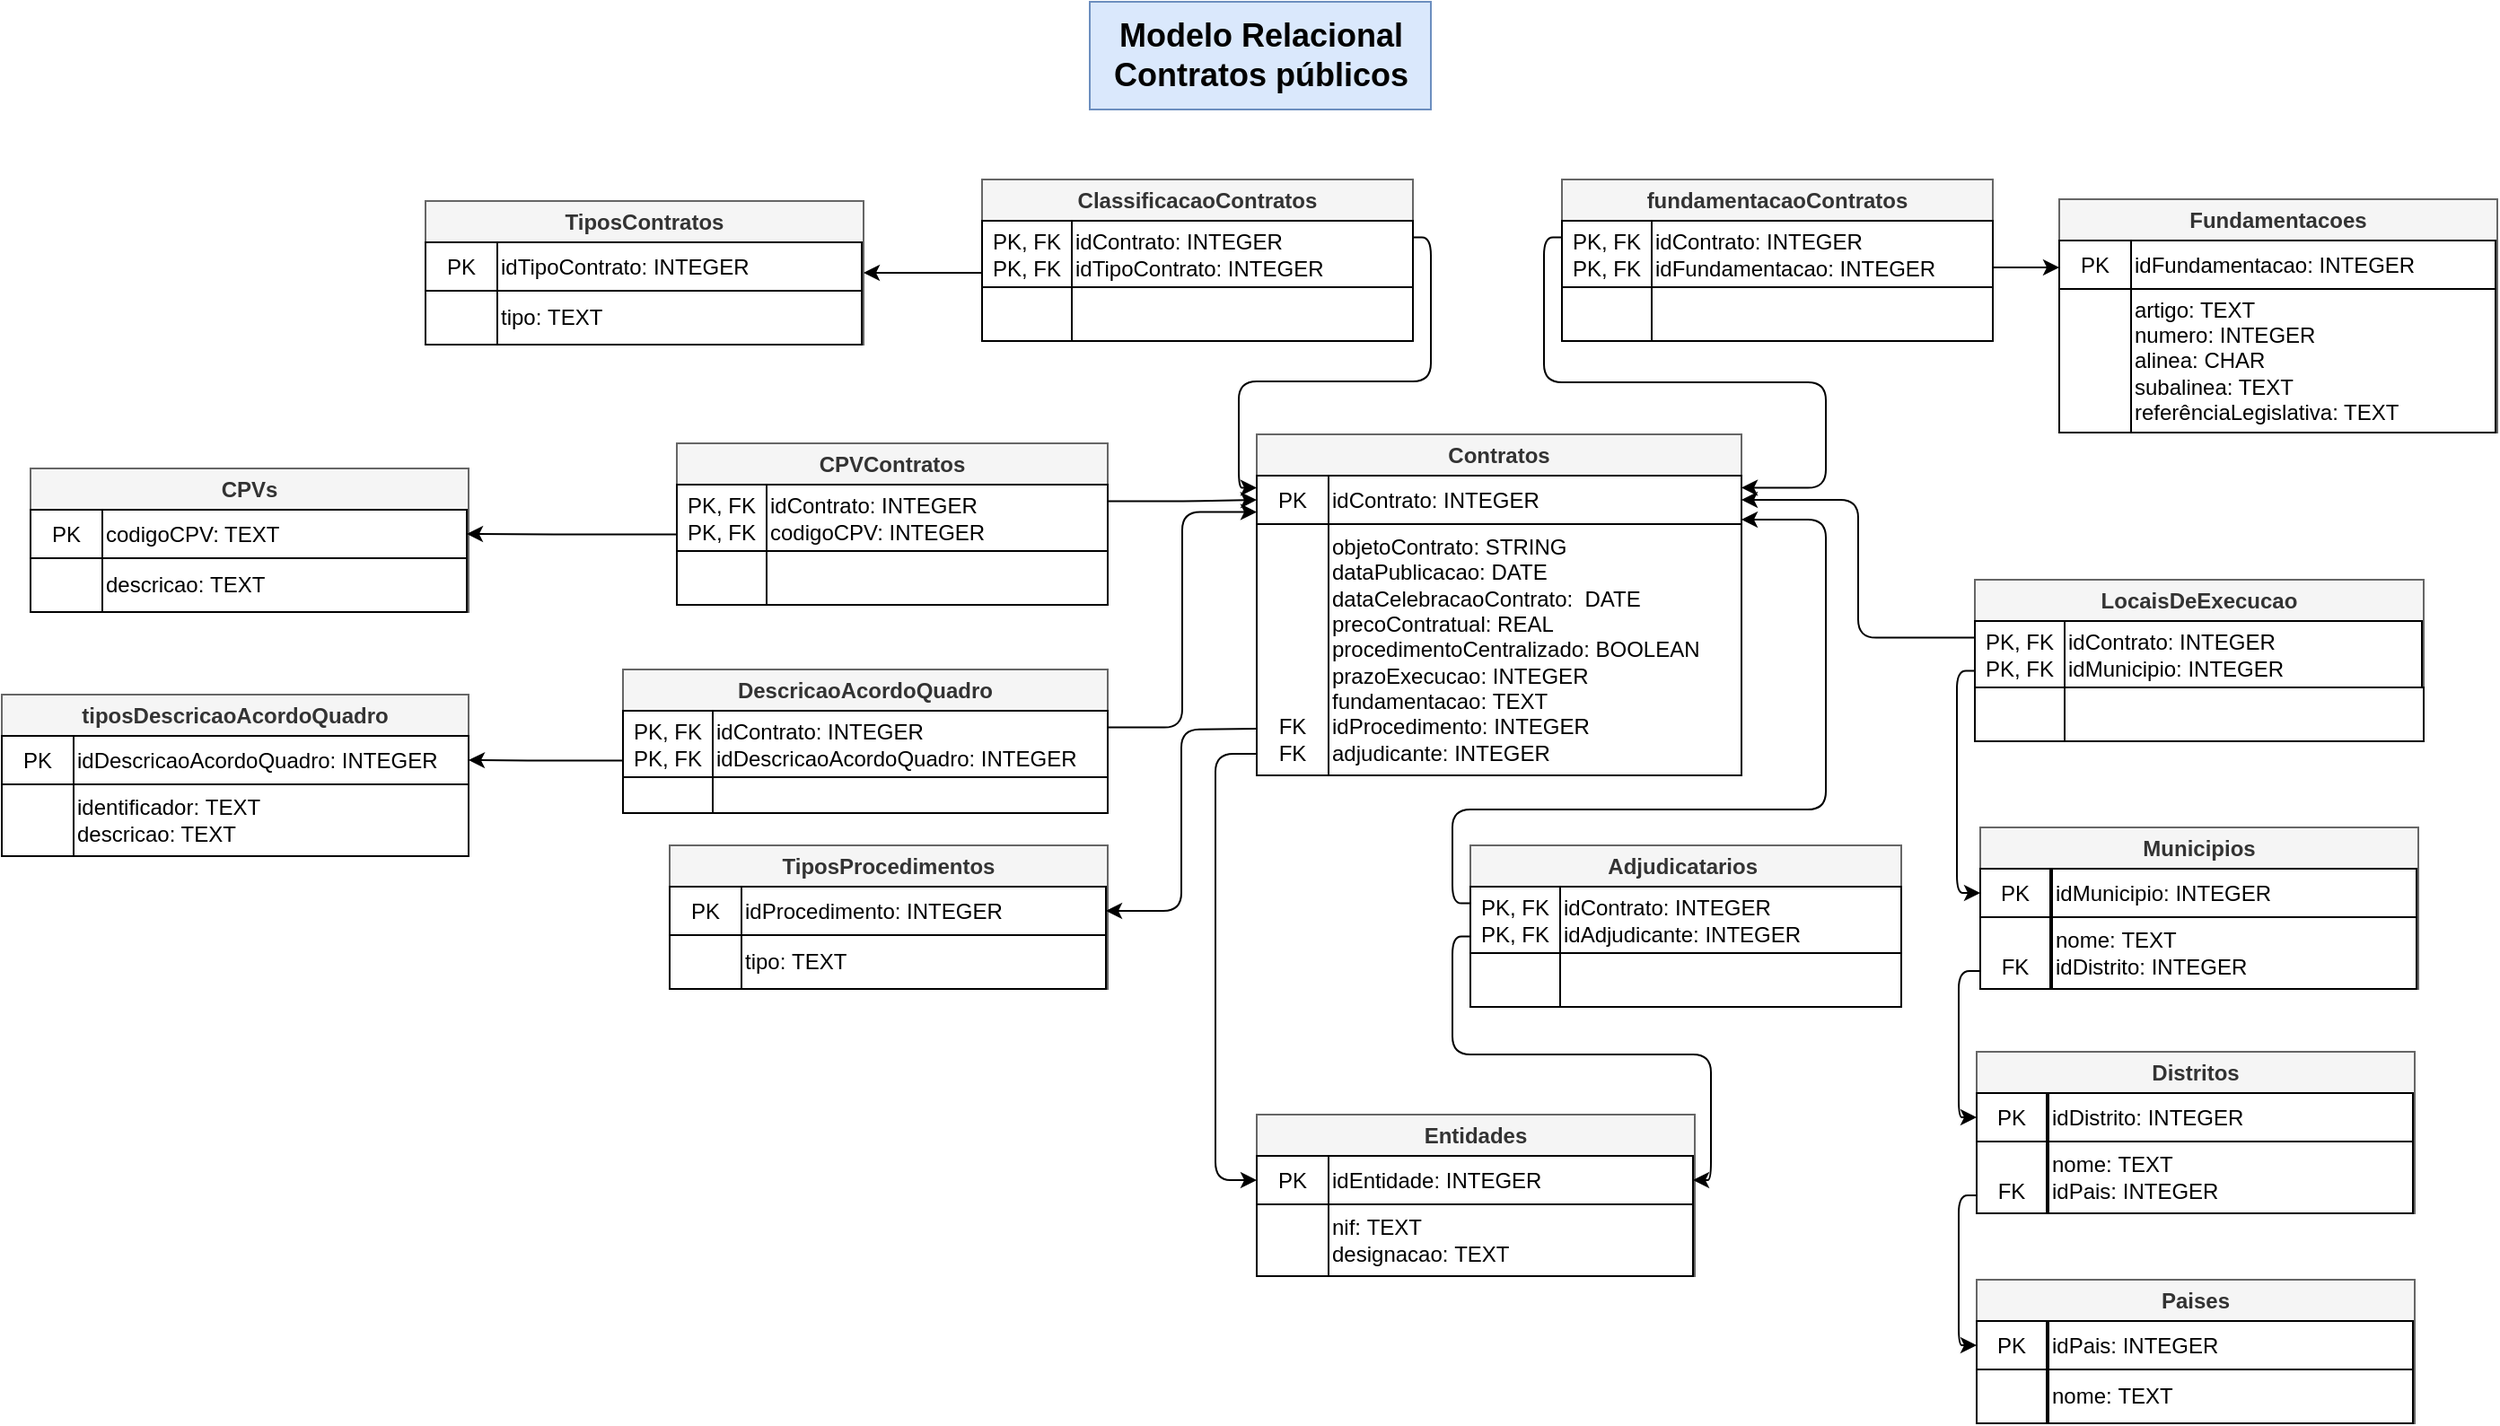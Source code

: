 <mxfile>
    <diagram name="Página-1" id="wmexFkZFV4C5G2_LSLB-">
        <mxGraphModel dx="3011" dy="1442" grid="1" gridSize="10" guides="1" tooltips="1" connect="1" arrows="1" fold="1" page="1" pageScale="1" pageWidth="827" pageHeight="1169" background="#ffffff" math="0" shadow="0">
            <root>
                <mxCell id="0"/>
                <mxCell id="1" parent="0"/>
                <mxCell id="37" style="edgeStyle=orthogonalEdgeStyle;html=1;exitX=0;exitY=1;exitDx=0;exitDy=0;entryX=0;entryY=0.5;entryDx=0;entryDy=0;" edge="1" parent="1" target="dAuswY9n_uoiKKatBOaa-31">
                    <mxGeometry relative="1" as="geometry">
                        <mxPoint x="-1010" y="-551.077" as="targetPoint"/>
                        <mxPoint x="-997.0" y="-551" as="sourcePoint"/>
                        <Array as="points">
                            <mxPoint x="-1020" y="-551"/>
                            <mxPoint x="-1020" y="-313"/>
                        </Array>
                    </mxGeometry>
                </mxCell>
                <mxCell id="24jAjjag3Yym39tfX2p5-30" value="Contratos" style="swimlane;whiteSpace=wrap;html=1;fillColor=#f5f5f5;fontColor=#333333;strokeColor=#666666;" parent="1" vertex="1">
                    <mxGeometry x="-997" y="-729" width="270" height="190" as="geometry">
                        <mxRectangle x="290" y="50" width="90" height="30" as="alternateBounds"/>
                    </mxGeometry>
                </mxCell>
                <mxCell id="24jAjjag3Yym39tfX2p5-31" value="&lt;span style=&quot;text-align: justify;&quot;&gt;idContrato:&amp;nbsp;&lt;/span&gt;INTEGER" style="whiteSpace=wrap;html=1;align=left;" parent="24jAjjag3Yym39tfX2p5-30" vertex="1">
                    <mxGeometry x="40" y="23" width="230" height="27" as="geometry"/>
                </mxCell>
                <mxCell id="dAuswY9n_uoiKKatBOaa-8" value="&lt;div style=&quot;text-align: left;&quot;&gt;&lt;span style=&quot;background-color: initial;&quot;&gt;PK&lt;/span&gt;&lt;/div&gt;" style="rounded=0;whiteSpace=wrap;html=1;" parent="24jAjjag3Yym39tfX2p5-30" vertex="1">
                    <mxGeometry y="23" width="40" height="27" as="geometry"/>
                </mxCell>
                <mxCell id="dAuswY9n_uoiKKatBOaa-12" value="&lt;div style=&quot;text-align: justify;&quot;&gt;&lt;span style=&quot;background-color: initial;&quot;&gt;objetoContrato: STRING&lt;/span&gt;&lt;/div&gt;&lt;div style=&quot;text-align: justify;&quot;&gt;dataPublicacao: DATE&lt;/div&gt;&lt;div style=&quot;text-align: justify;&quot;&gt;dataCelebracaoContrato:&amp;nbsp;&amp;nbsp;&lt;span style=&quot;background-color: initial;&quot;&gt;DATE&lt;/span&gt;&lt;/div&gt;&lt;div style=&quot;text-align: justify;&quot;&gt;precoContratual: REAL&lt;/div&gt;&lt;div style=&quot;text-align: justify;&quot;&gt;procedimentoCentralizado: BOOLEAN&lt;span style=&quot;background-color: initial; color: rgba(0, 0, 0, 0); font-family: monospace; font-size: 0px; text-align: left; text-wrap-mode: nowrap;&quot;&gt;%3CmxGraphModel%3E%3Croot%3E%3CmxCell%20id%3D%220%22%2F%3E%3CmxCell%20id%3D%221%22%20parent%3D%220%22%2F%3E%3CmxCell%20id%3D%222%22%20value%3D%22Contrato%22%20style%3D%22swimlane%3BwhiteSpace%3Dwrap%3Bhtml%3D1%3B%22%20vertex%3D%221%22%20parent%3D%221%22%3E%3CmxGeometry%20x%3D%22290%22%20y%3D%2250%22%20width%3D%22200%22%20height%3D%22200%22%20as%3D%22geometry%22%3E%3CmxRectangle%20x%3D%22290%22%20y%3D%2250%22%20width%3D%2290%22%20height%3D%2230%22%20as%3D%22alternateBounds%22%2F%3E%3C%2FmxGeometry%3E%3C%2FmxCell%3E%3CmxCell%20id%3D%223%22%20value%3D%22%26lt%3Bdiv%20style%3D%26quot%3Btext-align%3A%20justify%3B%26quot%3B%26gt%3BidContrato%26lt%3B%2Fdiv%26gt%3B%26lt%3Bdiv%20style%3D%26quot%3Btext-align%3A%20justify%3B%26quot%3B%26gt%3BtipoContrato%26lt%3B%2Fdiv%26gt%3B%26lt%3Bdiv%20style%3D%26quot%3Btext-align%3A%20justify%3B%26quot%3B%26gt%3BdataPublicacao%26lt%3B%2Fdiv%26gt%3B%26lt%3Bdiv%20style%3D%26quot%3Btext-align%3A%20justify%3B%26quot%3B%26gt%3BprecoContratual%26lt%3B%2Fdiv%26gt%3B%26lt%3Bdiv%20style%3D%26quot%3Btext-align%3A%20justify%3B%26quot%3B%26gt%3Bcpv%26lt%3B%2Fdiv%26gt%3B%26lt%3Bdiv%20style%3D%26quot%3Btext-align%3A%20justify%3B%26quot%3B%26gt%3BprocedimentoCentralizado%26lt%3B%2Fdiv%26gt%3B%26lt%3Bdiv%20style%3D%26quot%3Btext-align%3A%20justify%3B%26quot%3B%26gt%3BdescrAcordoQuadro%26lt%3B%2Fdiv%26gt%3B%26lt%3Bdiv%20style%3D%26quot%3Btext-align%3A%20justify%3B%26quot%3B%26gt%3Bfundamentacao%26lt%3B%2Fdiv%26gt%3B%22%20style%3D%22whiteSpace%3Dwrap%3Bhtml%3D1%3Balign%3Dleft%3B%22%20vertex%3D%221%22%20parent%3D%222%22%3E%3CmxGeometry%20y%3D%2223%22%20width%3D%22200%22%20height%3D%22177%22%20as%3D%22geometry%22%2F%3E%3C%2FmxCell%3E%3C%2Froot%3E%3C%2FmxG&lt;/span&gt;&lt;/div&gt;&lt;div style=&quot;text-align: justify;&quot;&gt;&lt;span style=&quot;text-align: left;&quot;&gt;prazoExecucao:&amp;nbsp;&lt;/span&gt;&lt;span style=&quot;background-color: initial; text-align: left;&quot;&gt;INTEGER&lt;/span&gt;&lt;/div&gt;&lt;div style=&quot;text-align: justify;&quot;&gt;&lt;span style=&quot;text-align: left;&quot;&gt;fundamentacao&lt;/span&gt;&lt;span style=&quot;background-color: initial;&quot;&gt;:&amp;nbsp;&lt;/span&gt;&lt;span style=&quot;background-color: initial; text-align: left;&quot;&gt;TEXT&lt;/span&gt;&lt;/div&gt;&lt;div style=&quot;text-align: justify;&quot;&gt;&lt;span style=&quot;text-align: left;&quot;&gt;idProcedimento&lt;/span&gt;&lt;span style=&quot;border-color: var(--border-color); background-color: initial;&quot;&gt;:&amp;nbsp;&lt;/span&gt;&lt;span style=&quot;border-color: var(--border-color); text-align: left; background-color: initial;&quot;&gt;INTEGER&lt;/span&gt;&lt;span style=&quot;background-color: initial; text-align: left;&quot;&gt;&lt;br&gt;&lt;/span&gt;&lt;/div&gt;&lt;div style=&quot;text-align: left;&quot;&gt;adjudicante:&amp;nbsp;&lt;span style=&quot;background-color: initial;&quot;&gt;INTEGER&lt;/span&gt;&lt;/div&gt;" style="whiteSpace=wrap;html=1;align=left;" parent="24jAjjag3Yym39tfX2p5-30" vertex="1">
                    <mxGeometry x="40" y="50" width="230" height="140" as="geometry"/>
                </mxCell>
                <mxCell id="dAuswY9n_uoiKKatBOaa-13" value="&lt;div style=&quot;text-align: left; line-height: 120%;&quot;&gt;&lt;br&gt;&lt;/div&gt;&lt;div style=&quot;text-align: left; line-height: 120%;&quot;&gt;&lt;br&gt;&lt;/div&gt;&lt;div style=&quot;text-align: left; line-height: 120%;&quot;&gt;&lt;br&gt;&lt;/div&gt;&lt;div style=&quot;text-align: left; line-height: 120%;&quot;&gt;&lt;br&gt;&lt;/div&gt;&lt;div style=&quot;text-align: left; line-height: 120%;&quot;&gt;&lt;br&gt;&lt;/div&gt;&lt;div style=&quot;text-align: left; line-height: 120%;&quot;&gt;&lt;br&gt;&lt;/div&gt;&lt;div style=&quot;text-align: left; line-height: 120%;&quot;&gt;&lt;br&gt;&lt;/div&gt;&lt;div style=&quot;text-align: left; line-height: 120%;&quot;&gt;FK&lt;/div&gt;&lt;div style=&quot;text-align: left; line-height: 120%;&quot;&gt;&lt;span style=&quot;background-color: initial;&quot;&gt;FK&lt;/span&gt;&lt;/div&gt;" style="rounded=0;whiteSpace=wrap;html=1;" parent="24jAjjag3Yym39tfX2p5-30" vertex="1">
                    <mxGeometry y="50" width="40" height="140" as="geometry"/>
                </mxCell>
                <mxCell id="24jAjjag3Yym39tfX2p5-79" value="&lt;font color=&quot;#000000&quot;&gt;Modelo Relacional&lt;br&gt;&lt;/font&gt;&lt;div style=&quot;font-size: 18px;&quot;&gt;&lt;font color=&quot;#000000&quot;&gt;Contratos públicos&lt;/font&gt;&lt;/div&gt;" style="text;html=1;align=center;verticalAlign=middle;resizable=0;points=[];autosize=1;strokeColor=#6c8ebf;fillColor=#dae8fc;fontStyle=1;fontSize=18;" parent="1" vertex="1">
                    <mxGeometry x="-1090" y="-970" width="190" height="60" as="geometry"/>
                </mxCell>
                <mxCell id="dAuswY9n_uoiKKatBOaa-14" value="TiposContratos" style="swimlane;whiteSpace=wrap;html=1;fillColor=#f5f5f5;fontColor=#333333;strokeColor=#666666;" parent="1" vertex="1">
                    <mxGeometry x="-1460" y="-859" width="244" height="80" as="geometry">
                        <mxRectangle x="290" y="50" width="90" height="30" as="alternateBounds"/>
                    </mxGeometry>
                </mxCell>
                <mxCell id="dAuswY9n_uoiKKatBOaa-15" value="&lt;span style=&quot;text-align: justify;&quot;&gt;idTipoContrato:&amp;nbsp;&lt;/span&gt;INTEGER" style="whiteSpace=wrap;html=1;align=left;" parent="dAuswY9n_uoiKKatBOaa-14" vertex="1">
                    <mxGeometry x="40" y="23" width="203" height="27" as="geometry"/>
                </mxCell>
                <mxCell id="dAuswY9n_uoiKKatBOaa-16" value="&lt;div style=&quot;text-align: left;&quot;&gt;&lt;span style=&quot;background-color: initial;&quot;&gt;PK&lt;/span&gt;&lt;/div&gt;" style="rounded=0;whiteSpace=wrap;html=1;" parent="dAuswY9n_uoiKKatBOaa-14" vertex="1">
                    <mxGeometry y="23" width="40" height="27" as="geometry"/>
                </mxCell>
                <mxCell id="dAuswY9n_uoiKKatBOaa-17" value="&lt;div style=&quot;text-align: justify;&quot;&gt;&lt;span style=&quot;text-align: left;&quot;&gt;tipo:&amp;nbsp;&lt;/span&gt;&lt;span style=&quot;background-color: initial; text-align: left;&quot;&gt;TEXT&lt;/span&gt;&lt;/div&gt;" style="whiteSpace=wrap;html=1;align=left;" parent="dAuswY9n_uoiKKatBOaa-14" vertex="1">
                    <mxGeometry x="40" y="50" width="203" height="30" as="geometry"/>
                </mxCell>
                <mxCell id="dAuswY9n_uoiKKatBOaa-18" value="&lt;div style=&quot;text-align: left; line-height: 120%;&quot;&gt;&lt;br&gt;&lt;/div&gt;" style="rounded=0;whiteSpace=wrap;html=1;" parent="dAuswY9n_uoiKKatBOaa-14" vertex="1">
                    <mxGeometry y="50" width="40" height="30" as="geometry"/>
                </mxCell>
                <mxCell id="dAuswY9n_uoiKKatBOaa-19" value="CPVs" style="swimlane;whiteSpace=wrap;html=1;fillColor=#f5f5f5;fontColor=#333333;strokeColor=#666666;" parent="1" vertex="1">
                    <mxGeometry x="-1680" y="-710" width="244" height="80" as="geometry">
                        <mxRectangle x="290" y="50" width="90" height="30" as="alternateBounds"/>
                    </mxGeometry>
                </mxCell>
                <mxCell id="dAuswY9n_uoiKKatBOaa-20" value="codigoCPV: TEXT" style="whiteSpace=wrap;html=1;align=left;" parent="dAuswY9n_uoiKKatBOaa-19" vertex="1">
                    <mxGeometry x="40" y="23" width="203" height="27" as="geometry"/>
                </mxCell>
                <mxCell id="dAuswY9n_uoiKKatBOaa-21" value="&lt;div style=&quot;text-align: left;&quot;&gt;&lt;span style=&quot;background-color: initial;&quot;&gt;PK&lt;/span&gt;&lt;/div&gt;" style="rounded=0;whiteSpace=wrap;html=1;" parent="dAuswY9n_uoiKKatBOaa-19" vertex="1">
                    <mxGeometry y="23" width="40" height="27" as="geometry"/>
                </mxCell>
                <mxCell id="dAuswY9n_uoiKKatBOaa-22" value="&lt;div style=&quot;text-align: justify;&quot;&gt;&lt;span style=&quot;text-align: left;&quot;&gt;descricao:&amp;nbsp;&lt;/span&gt;&lt;span style=&quot;background-color: initial; text-align: left;&quot;&gt;TEXT&lt;/span&gt;&lt;/div&gt;" style="whiteSpace=wrap;html=1;align=left;" parent="dAuswY9n_uoiKKatBOaa-19" vertex="1">
                    <mxGeometry x="40" y="50" width="203" height="30" as="geometry"/>
                </mxCell>
                <mxCell id="dAuswY9n_uoiKKatBOaa-23" value="&lt;div style=&quot;text-align: left; line-height: 120%;&quot;&gt;&lt;br&gt;&lt;/div&gt;" style="rounded=0;whiteSpace=wrap;html=1;" parent="dAuswY9n_uoiKKatBOaa-19" vertex="1">
                    <mxGeometry y="50" width="40" height="30" as="geometry"/>
                </mxCell>
                <mxCell id="dAuswY9n_uoiKKatBOaa-29" value="Entidades" style="swimlane;whiteSpace=wrap;html=1;fillColor=#f5f5f5;fontColor=#333333;strokeColor=#666666;" parent="1" vertex="1">
                    <mxGeometry x="-997" y="-350" width="244" height="90" as="geometry">
                        <mxRectangle x="290" y="50" width="90" height="30" as="alternateBounds"/>
                    </mxGeometry>
                </mxCell>
                <mxCell id="dAuswY9n_uoiKKatBOaa-30" value="idEntidade: INTEGER" style="whiteSpace=wrap;html=1;align=left;" parent="dAuswY9n_uoiKKatBOaa-29" vertex="1">
                    <mxGeometry x="40" y="23" width="203" height="27" as="geometry"/>
                </mxCell>
                <mxCell id="dAuswY9n_uoiKKatBOaa-31" value="&lt;div style=&quot;text-align: left;&quot;&gt;&lt;span style=&quot;background-color: initial;&quot;&gt;PK&lt;/span&gt;&lt;/div&gt;" style="rounded=0;whiteSpace=wrap;html=1;" parent="dAuswY9n_uoiKKatBOaa-29" vertex="1">
                    <mxGeometry y="23" width="40" height="27" as="geometry"/>
                </mxCell>
                <mxCell id="dAuswY9n_uoiKKatBOaa-32" value="&lt;div style=&quot;text-align: justify;&quot;&gt;&lt;span style=&quot;text-align: left;&quot;&gt;nif:&amp;nbsp;&lt;/span&gt;&lt;span style=&quot;background-color: initial; text-align: left;&quot;&gt;TEXT&lt;/span&gt;&lt;/div&gt;&lt;div style=&quot;text-align: justify;&quot;&gt;&lt;span style=&quot;text-align: left;&quot;&gt;designacao:&amp;nbsp;&lt;/span&gt;&lt;span style=&quot;background-color: initial; text-align: left;&quot;&gt;TEXT&lt;/span&gt;&lt;/div&gt;" style="whiteSpace=wrap;html=1;align=left;" parent="dAuswY9n_uoiKKatBOaa-29" vertex="1">
                    <mxGeometry x="40" y="50" width="203" height="40" as="geometry"/>
                </mxCell>
                <mxCell id="dAuswY9n_uoiKKatBOaa-33" value="&lt;div style=&quot;text-align: left; line-height: 120%;&quot;&gt;&lt;br&gt;&lt;/div&gt;" style="rounded=0;whiteSpace=wrap;html=1;" parent="dAuswY9n_uoiKKatBOaa-29" vertex="1">
                    <mxGeometry y="50" width="40" height="40" as="geometry"/>
                </mxCell>
                <mxCell id="dAuswY9n_uoiKKatBOaa-50" value="Municipios" style="swimlane;whiteSpace=wrap;html=1;fillColor=#f5f5f5;fontColor=#333333;strokeColor=#666666;" parent="1" vertex="1">
                    <mxGeometry x="-594" y="-510" width="244" height="90" as="geometry">
                        <mxRectangle x="290" y="50" width="90" height="30" as="alternateBounds"/>
                    </mxGeometry>
                </mxCell>
                <mxCell id="dAuswY9n_uoiKKatBOaa-51" value="idMunicipio: INTEGER" style="whiteSpace=wrap;html=1;align=left;" parent="dAuswY9n_uoiKKatBOaa-50" vertex="1">
                    <mxGeometry x="40" y="23" width="203" height="27" as="geometry"/>
                </mxCell>
                <mxCell id="dAuswY9n_uoiKKatBOaa-52" value="&lt;div style=&quot;text-align: left;&quot;&gt;&lt;span style=&quot;background-color: initial;&quot;&gt;PK&lt;/span&gt;&lt;/div&gt;" style="rounded=0;whiteSpace=wrap;html=1;" parent="dAuswY9n_uoiKKatBOaa-50" vertex="1">
                    <mxGeometry y="23" width="39" height="27" as="geometry"/>
                </mxCell>
                <mxCell id="dAuswY9n_uoiKKatBOaa-53" value="&lt;div style=&quot;text-align: justify;&quot;&gt;&lt;span style=&quot;text-align: left;&quot;&gt;nome:&amp;nbsp;&lt;/span&gt;&lt;span style=&quot;background-color: initial; text-align: left;&quot;&gt;TEXT&lt;/span&gt;&lt;/div&gt;&lt;div style=&quot;text-align: left;&quot;&gt;idDistrito:&amp;nbsp;&lt;span style=&quot;background-color: initial;&quot;&gt;INTEGER&lt;/span&gt;&lt;/div&gt;" style="whiteSpace=wrap;html=1;align=left;" parent="dAuswY9n_uoiKKatBOaa-50" vertex="1">
                    <mxGeometry x="40" y="50" width="203" height="40" as="geometry"/>
                </mxCell>
                <mxCell id="dAuswY9n_uoiKKatBOaa-54" value="&lt;div style=&quot;text-align: left; line-height: 120%;&quot;&gt;&lt;br&gt;&lt;/div&gt;&lt;div style=&quot;text-align: left; line-height: 120%;&quot;&gt;FK&lt;/div&gt;" style="rounded=0;whiteSpace=wrap;html=1;" parent="dAuswY9n_uoiKKatBOaa-50" vertex="1">
                    <mxGeometry y="50" width="39" height="40" as="geometry"/>
                </mxCell>
                <mxCell id="dAuswY9n_uoiKKatBOaa-71" value="Paises" style="swimlane;whiteSpace=wrap;html=1;fillColor=#f5f5f5;fontColor=#333333;strokeColor=#666666;" parent="1" vertex="1">
                    <mxGeometry x="-596" y="-258" width="244" height="80" as="geometry">
                        <mxRectangle x="290" y="50" width="90" height="30" as="alternateBounds"/>
                    </mxGeometry>
                </mxCell>
                <mxCell id="dAuswY9n_uoiKKatBOaa-72" value="idPais: INTEGER" style="whiteSpace=wrap;html=1;align=left;" parent="dAuswY9n_uoiKKatBOaa-71" vertex="1">
                    <mxGeometry x="40" y="23" width="203" height="27" as="geometry"/>
                </mxCell>
                <mxCell id="dAuswY9n_uoiKKatBOaa-73" value="&lt;div style=&quot;text-align: left;&quot;&gt;&lt;span style=&quot;background-color: initial;&quot;&gt;PK&lt;/span&gt;&lt;/div&gt;" style="rounded=0;whiteSpace=wrap;html=1;" parent="dAuswY9n_uoiKKatBOaa-71" vertex="1">
                    <mxGeometry y="23" width="39" height="27" as="geometry"/>
                </mxCell>
                <mxCell id="dAuswY9n_uoiKKatBOaa-74" value="&lt;div style=&quot;text-align: justify;&quot;&gt;&lt;span style=&quot;text-align: left;&quot;&gt;nome:&amp;nbsp;&lt;/span&gt;&lt;span style=&quot;background-color: initial; text-align: left;&quot;&gt;TEXT&lt;/span&gt;&lt;/div&gt;" style="whiteSpace=wrap;html=1;align=left;" parent="dAuswY9n_uoiKKatBOaa-71" vertex="1">
                    <mxGeometry x="40" y="50" width="203" height="30" as="geometry"/>
                </mxCell>
                <mxCell id="dAuswY9n_uoiKKatBOaa-75" value="&lt;div style=&quot;text-align: left; line-height: 120%;&quot;&gt;&lt;br&gt;&lt;/div&gt;" style="rounded=0;whiteSpace=wrap;html=1;" parent="dAuswY9n_uoiKKatBOaa-71" vertex="1">
                    <mxGeometry y="50" width="39" height="30" as="geometry"/>
                </mxCell>
                <mxCell id="dAuswY9n_uoiKKatBOaa-77" value="Distritos" style="swimlane;whiteSpace=wrap;html=1;fillColor=#f5f5f5;fontColor=#333333;strokeColor=#666666;" parent="1" vertex="1">
                    <mxGeometry x="-596" y="-385" width="244" height="90" as="geometry">
                        <mxRectangle x="290" y="50" width="90" height="30" as="alternateBounds"/>
                    </mxGeometry>
                </mxCell>
                <mxCell id="dAuswY9n_uoiKKatBOaa-78" value="idDistrito: INTEGER" style="whiteSpace=wrap;html=1;align=left;" parent="dAuswY9n_uoiKKatBOaa-77" vertex="1">
                    <mxGeometry x="40" y="23" width="203" height="27" as="geometry"/>
                </mxCell>
                <mxCell id="dAuswY9n_uoiKKatBOaa-79" value="&lt;div style=&quot;text-align: left;&quot;&gt;&lt;span style=&quot;background-color: initial;&quot;&gt;PK&lt;/span&gt;&lt;/div&gt;" style="rounded=0;whiteSpace=wrap;html=1;" parent="dAuswY9n_uoiKKatBOaa-77" vertex="1">
                    <mxGeometry y="23" width="39" height="27" as="geometry"/>
                </mxCell>
                <mxCell id="dAuswY9n_uoiKKatBOaa-80" value="&lt;div style=&quot;text-align: justify;&quot;&gt;&lt;span style=&quot;text-align: left;&quot;&gt;nome:&amp;nbsp;&lt;/span&gt;&lt;span style=&quot;background-color: initial; text-align: left;&quot;&gt;TEXT&lt;/span&gt;&lt;/div&gt;&lt;div style=&quot;text-align: justify;&quot;&gt;&lt;span style=&quot;text-align: left;&quot;&gt;idPais:&amp;nbsp;&lt;/span&gt;&lt;span style=&quot;background-color: initial; text-align: left;&quot;&gt;INTEGER&lt;/span&gt;&lt;/div&gt;" style="whiteSpace=wrap;html=1;align=left;" parent="dAuswY9n_uoiKKatBOaa-77" vertex="1">
                    <mxGeometry x="40" y="50" width="203" height="40" as="geometry"/>
                </mxCell>
                <mxCell id="dAuswY9n_uoiKKatBOaa-81" value="&lt;div style=&quot;text-align: left; line-height: 120%;&quot;&gt;&lt;br&gt;&lt;/div&gt;&lt;div style=&quot;text-align: left; line-height: 120%;&quot;&gt;FK&lt;/div&gt;" style="rounded=0;whiteSpace=wrap;html=1;" parent="dAuswY9n_uoiKKatBOaa-77" vertex="1">
                    <mxGeometry y="50" width="39" height="40" as="geometry"/>
                </mxCell>
                <mxCell id="dAuswY9n_uoiKKatBOaa-106" value="tiposDescricaoAcordoQuadro" style="swimlane;whiteSpace=wrap;html=1;fillColor=#f5f5f5;fontColor=#333333;strokeColor=#666666;" parent="1" vertex="1">
                    <mxGeometry x="-1696" y="-584" width="260" height="90" as="geometry">
                        <mxRectangle x="290" y="50" width="90" height="30" as="alternateBounds"/>
                    </mxGeometry>
                </mxCell>
                <mxCell id="dAuswY9n_uoiKKatBOaa-107" value="idDescricaoAcordoQuadro: INTEGER" style="whiteSpace=wrap;html=1;align=left;" parent="dAuswY9n_uoiKKatBOaa-106" vertex="1">
                    <mxGeometry x="40" y="23" width="220" height="27" as="geometry"/>
                </mxCell>
                <mxCell id="dAuswY9n_uoiKKatBOaa-108" value="&lt;div style=&quot;text-align: left;&quot;&gt;&lt;span style=&quot;background-color: initial;&quot;&gt;PK&lt;/span&gt;&lt;/div&gt;" style="rounded=0;whiteSpace=wrap;html=1;" parent="dAuswY9n_uoiKKatBOaa-106" vertex="1">
                    <mxGeometry y="23" width="40" height="27" as="geometry"/>
                </mxCell>
                <mxCell id="dAuswY9n_uoiKKatBOaa-109" value="&lt;div style=&quot;text-align: justify;&quot;&gt;&lt;span style=&quot;text-align: left;&quot;&gt;identificador:&lt;/span&gt;&lt;span style=&quot;background-color: initial; text-align: left;&quot;&gt;&amp;nbsp;&lt;/span&gt;&lt;span style=&quot;background-color: initial; text-align: left;&quot;&gt;TEXT&lt;/span&gt;&lt;/div&gt;&lt;div style=&quot;text-align: justify;&quot;&gt;&lt;span style=&quot;text-align: left;&quot;&gt;descricao: TEXT&lt;/span&gt;&lt;/div&gt;" style="whiteSpace=wrap;html=1;align=left;" parent="dAuswY9n_uoiKKatBOaa-106" vertex="1">
                    <mxGeometry x="40" y="50" width="220" height="40" as="geometry"/>
                </mxCell>
                <mxCell id="dAuswY9n_uoiKKatBOaa-110" value="&lt;div style=&quot;text-align: left; line-height: 120%;&quot;&gt;&lt;br&gt;&lt;/div&gt;" style="rounded=0;whiteSpace=wrap;html=1;" parent="dAuswY9n_uoiKKatBOaa-106" vertex="1">
                    <mxGeometry y="50" width="40" height="40" as="geometry"/>
                </mxCell>
                <mxCell id="dAuswY9n_uoiKKatBOaa-116" value="DescricaoAcordoQuadro" style="swimlane;whiteSpace=wrap;html=1;fillColor=#f5f5f5;fontColor=#333333;strokeColor=#666666;" parent="1" vertex="1">
                    <mxGeometry x="-1350" y="-598" width="270" height="80" as="geometry">
                        <mxRectangle x="290" y="50" width="90" height="30" as="alternateBounds"/>
                    </mxGeometry>
                </mxCell>
                <mxCell id="dAuswY9n_uoiKKatBOaa-117" value="&lt;div&gt;idContrato: INTEGER&lt;/div&gt;&lt;div&gt;idDescricaoAcordoQuadro: INTEGER&lt;/div&gt;" style="whiteSpace=wrap;html=1;align=left;" parent="dAuswY9n_uoiKKatBOaa-116" vertex="1">
                    <mxGeometry x="50" y="23" width="220" height="37" as="geometry"/>
                </mxCell>
                <mxCell id="dAuswY9n_uoiKKatBOaa-118" value="&lt;div style=&quot;text-align: left;&quot;&gt;&lt;div&gt;&lt;span style=&quot;background-color: initial;&quot;&gt;PK, FK&lt;/span&gt;&lt;/div&gt;&lt;div&gt;PK, FK&lt;/div&gt;&lt;/div&gt;" style="rounded=0;whiteSpace=wrap;html=1;" parent="dAuswY9n_uoiKKatBOaa-116" vertex="1">
                    <mxGeometry y="23" width="50" height="37" as="geometry"/>
                </mxCell>
                <mxCell id="dAuswY9n_uoiKKatBOaa-119" value="&lt;div style=&quot;text-align: justify;&quot;&gt;&lt;br&gt;&lt;/div&gt;" style="whiteSpace=wrap;html=1;align=left;" parent="dAuswY9n_uoiKKatBOaa-116" vertex="1">
                    <mxGeometry x="50" y="60" width="220" height="20" as="geometry"/>
                </mxCell>
                <mxCell id="dAuswY9n_uoiKKatBOaa-120" value="&lt;div style=&quot;text-align: left; line-height: 120%;&quot;&gt;&lt;br&gt;&lt;/div&gt;" style="rounded=0;whiteSpace=wrap;html=1;" parent="dAuswY9n_uoiKKatBOaa-116" vertex="1">
                    <mxGeometry y="60" width="50" height="20" as="geometry"/>
                </mxCell>
                <mxCell id="2" value="LocaisDeExecucao" style="swimlane;whiteSpace=wrap;html=1;fillColor=#f5f5f5;fontColor=#333333;strokeColor=#666666;" parent="1" vertex="1">
                    <mxGeometry x="-597" y="-648" width="250" height="90" as="geometry">
                        <mxRectangle x="290" y="50" width="90" height="30" as="alternateBounds"/>
                    </mxGeometry>
                </mxCell>
                <mxCell id="3" value="idContrato: INTEGER&lt;br&gt;idMunicipio: INTEGER" style="whiteSpace=wrap;html=1;align=left;" parent="2" vertex="1">
                    <mxGeometry x="50" y="23" width="199" height="37" as="geometry"/>
                </mxCell>
                <mxCell id="4" value="&lt;div style=&quot;text-align: left;&quot;&gt;&lt;span style=&quot;background-color: initial;&quot;&gt;PK, FK&lt;/span&gt;&lt;/div&gt;&lt;div style=&quot;text-align: left;&quot;&gt;&lt;span style=&quot;background-color: initial;&quot;&gt;PK, FK&lt;/span&gt;&lt;/div&gt;" style="rounded=0;whiteSpace=wrap;html=1;" parent="2" vertex="1">
                    <mxGeometry y="23" width="50" height="37" as="geometry"/>
                </mxCell>
                <mxCell id="5" value="&lt;div style=&quot;text-align: justify;&quot;&gt;&lt;br&gt;&lt;/div&gt;" style="whiteSpace=wrap;html=1;align=left;" parent="2" vertex="1">
                    <mxGeometry x="50" y="60" width="200" height="30" as="geometry"/>
                </mxCell>
                <mxCell id="15" value="&lt;div style=&quot;text-align: justify;&quot;&gt;&lt;br&gt;&lt;/div&gt;" style="whiteSpace=wrap;html=1;align=left;" parent="2" vertex="1">
                    <mxGeometry y="60" width="50" height="30" as="geometry"/>
                </mxCell>
                <mxCell id="01Oeq3N-594YPHe-8Gk3-19" value="Adjudicatarios&amp;nbsp;" style="swimlane;whiteSpace=wrap;html=1;fillColor=#f5f5f5;fontColor=#333333;strokeColor=#666666;" parent="1" vertex="1">
                    <mxGeometry x="-878" y="-500" width="240" height="90" as="geometry">
                        <mxRectangle x="290" y="50" width="90" height="30" as="alternateBounds"/>
                    </mxGeometry>
                </mxCell>
                <mxCell id="01Oeq3N-594YPHe-8Gk3-20" value="idContrato: INTEGER&lt;div&gt;idAdjudicante: INTEGER&lt;/div&gt;" style="whiteSpace=wrap;html=1;align=left;" parent="01Oeq3N-594YPHe-8Gk3-19" vertex="1">
                    <mxGeometry x="50" y="23" width="190" height="37" as="geometry"/>
                </mxCell>
                <mxCell id="01Oeq3N-594YPHe-8Gk3-21" value="&lt;div style=&quot;text-align: left;&quot;&gt;&lt;span style=&quot;background-color: initial;&quot;&gt;PK, FK&lt;/span&gt;&lt;/div&gt;&lt;div style=&quot;text-align: left;&quot;&gt;PK, FK&lt;span style=&quot;background-color: initial;&quot;&gt;&lt;/span&gt;&lt;/div&gt;" style="rounded=0;whiteSpace=wrap;html=1;" parent="01Oeq3N-594YPHe-8Gk3-19" vertex="1">
                    <mxGeometry y="23" width="50" height="37" as="geometry"/>
                </mxCell>
                <mxCell id="01Oeq3N-594YPHe-8Gk3-22" value="&lt;div style=&quot;text-align: justify;&quot;&gt;&lt;br&gt;&lt;/div&gt;" style="whiteSpace=wrap;html=1;align=left;" parent="01Oeq3N-594YPHe-8Gk3-19" vertex="1">
                    <mxGeometry x="50" y="60" width="190" height="30" as="geometry"/>
                </mxCell>
                <mxCell id="01Oeq3N-594YPHe-8Gk3-23" value="&lt;div style=&quot;text-align: left; line-height: 120%;&quot;&gt;&lt;br&gt;&lt;/div&gt;" style="rounded=0;whiteSpace=wrap;html=1;" parent="01Oeq3N-594YPHe-8Gk3-19" vertex="1">
                    <mxGeometry y="60" width="50" height="30" as="geometry"/>
                </mxCell>
                <mxCell id="01Oeq3N-594YPHe-8Gk3-42" style="edgeStyle=orthogonalEdgeStyle;rounded=0;orthogonalLoop=1;jettySize=auto;html=1;entryX=1;entryY=0.5;entryDx=0;entryDy=0;" parent="1" source="01Oeq3N-594YPHe-8Gk3-26" target="dAuswY9n_uoiKKatBOaa-14" edge="1">
                    <mxGeometry relative="1" as="geometry">
                        <Array as="points">
                            <mxPoint x="-1170" y="-819"/>
                            <mxPoint x="-1170" y="-819"/>
                        </Array>
                    </mxGeometry>
                </mxCell>
                <mxCell id="01Oeq3N-594YPHe-8Gk3-26" value="ClassificacaoContratos" style="swimlane;whiteSpace=wrap;html=1;fillColor=#f5f5f5;fontColor=#333333;strokeColor=#666666;" parent="1" vertex="1">
                    <mxGeometry x="-1150" y="-871" width="240" height="90" as="geometry">
                        <mxRectangle x="290" y="50" width="90" height="30" as="alternateBounds"/>
                    </mxGeometry>
                </mxCell>
                <mxCell id="01Oeq3N-594YPHe-8Gk3-27" value="idContrato: INTEGER&lt;div&gt;idTipoContrato: INTEGER&lt;/div&gt;" style="whiteSpace=wrap;html=1;align=left;" parent="01Oeq3N-594YPHe-8Gk3-26" vertex="1">
                    <mxGeometry x="50" y="23" width="190" height="37" as="geometry"/>
                </mxCell>
                <mxCell id="01Oeq3N-594YPHe-8Gk3-28" value="&lt;div style=&quot;text-align: left;&quot;&gt;&lt;span style=&quot;background-color: initial;&quot;&gt;PK, FK&lt;/span&gt;&lt;/div&gt;&lt;div style=&quot;text-align: left;&quot;&gt;PK, FK&lt;span style=&quot;background-color: initial;&quot;&gt;&lt;/span&gt;&lt;/div&gt;" style="rounded=0;whiteSpace=wrap;html=1;" parent="01Oeq3N-594YPHe-8Gk3-26" vertex="1">
                    <mxGeometry y="23" width="50" height="37" as="geometry"/>
                </mxCell>
                <mxCell id="01Oeq3N-594YPHe-8Gk3-29" value="&lt;div style=&quot;text-align: justify;&quot;&gt;&lt;br&gt;&lt;/div&gt;" style="whiteSpace=wrap;html=1;align=left;" parent="01Oeq3N-594YPHe-8Gk3-26" vertex="1">
                    <mxGeometry x="50" y="60" width="190" height="30" as="geometry"/>
                </mxCell>
                <mxCell id="01Oeq3N-594YPHe-8Gk3-30" value="&lt;div style=&quot;text-align: left; line-height: 120%;&quot;&gt;&lt;br&gt;&lt;/div&gt;" style="rounded=0;whiteSpace=wrap;html=1;" parent="01Oeq3N-594YPHe-8Gk3-26" vertex="1">
                    <mxGeometry y="60" width="50" height="30" as="geometry"/>
                </mxCell>
                <mxCell id="01Oeq3N-594YPHe-8Gk3-33" value="CPVContratos" style="swimlane;whiteSpace=wrap;html=1;fillColor=#f5f5f5;fontColor=#333333;strokeColor=#666666;" parent="1" vertex="1">
                    <mxGeometry x="-1320" y="-724" width="240" height="90" as="geometry">
                        <mxRectangle x="290" y="50" width="90" height="30" as="alternateBounds"/>
                    </mxGeometry>
                </mxCell>
                <mxCell id="01Oeq3N-594YPHe-8Gk3-34" value="idContrato: INTEGER&lt;br&gt;&lt;div&gt;&lt;span style=&quot;background-color: initial;&quot;&gt;codigoCPV&lt;/span&gt;: INTEGER&lt;/div&gt;" style="whiteSpace=wrap;html=1;align=left;" parent="01Oeq3N-594YPHe-8Gk3-33" vertex="1">
                    <mxGeometry x="50" y="23" width="190" height="37" as="geometry"/>
                </mxCell>
                <mxCell id="01Oeq3N-594YPHe-8Gk3-35" value="&lt;div style=&quot;text-align: left;&quot;&gt;&lt;span style=&quot;background-color: initial;&quot;&gt;PK, FK&lt;/span&gt;&lt;/div&gt;&lt;div style=&quot;text-align: left;&quot;&gt;PK, FK&lt;span style=&quot;background-color: initial;&quot;&gt;&lt;/span&gt;&lt;/div&gt;" style="rounded=0;whiteSpace=wrap;html=1;" parent="01Oeq3N-594YPHe-8Gk3-33" vertex="1">
                    <mxGeometry y="23" width="50" height="37" as="geometry"/>
                </mxCell>
                <mxCell id="01Oeq3N-594YPHe-8Gk3-36" value="&lt;div style=&quot;text-align: justify;&quot;&gt;&lt;br&gt;&lt;/div&gt;" style="whiteSpace=wrap;html=1;align=left;" parent="01Oeq3N-594YPHe-8Gk3-33" vertex="1">
                    <mxGeometry x="50" y="60" width="190" height="30" as="geometry"/>
                </mxCell>
                <mxCell id="01Oeq3N-594YPHe-8Gk3-37" value="&lt;div style=&quot;text-align: left; line-height: 120%;&quot;&gt;&lt;br&gt;&lt;/div&gt;" style="rounded=0;whiteSpace=wrap;html=1;" parent="01Oeq3N-594YPHe-8Gk3-33" vertex="1">
                    <mxGeometry y="60" width="50" height="30" as="geometry"/>
                </mxCell>
                <mxCell id="18" style="edgeStyle=orthogonalEdgeStyle;html=1;exitX=0;exitY=0.25;exitDx=0;exitDy=0;entryX=1;entryY=0.5;entryDx=0;entryDy=0;" edge="1" parent="1" source="4" target="24jAjjag3Yym39tfX2p5-31">
                    <mxGeometry relative="1" as="geometry"/>
                </mxCell>
                <mxCell id="19" style="edgeStyle=orthogonalEdgeStyle;html=1;exitX=0;exitY=0.75;exitDx=0;exitDy=0;entryX=0;entryY=0.5;entryDx=0;entryDy=0;" edge="1" parent="1" source="4" target="dAuswY9n_uoiKKatBOaa-52">
                    <mxGeometry relative="1" as="geometry"/>
                </mxCell>
                <mxCell id="20" style="edgeStyle=orthogonalEdgeStyle;html=1;exitX=0;exitY=0.75;exitDx=0;exitDy=0;entryX=0;entryY=0.5;entryDx=0;entryDy=0;" edge="1" parent="1" source="dAuswY9n_uoiKKatBOaa-54" target="dAuswY9n_uoiKKatBOaa-79">
                    <mxGeometry relative="1" as="geometry"/>
                </mxCell>
                <mxCell id="21" style="edgeStyle=orthogonalEdgeStyle;html=1;exitX=0;exitY=0.75;exitDx=0;exitDy=0;entryX=0;entryY=0.5;entryDx=0;entryDy=0;" edge="1" parent="1" source="dAuswY9n_uoiKKatBOaa-81" target="dAuswY9n_uoiKKatBOaa-73">
                    <mxGeometry relative="1" as="geometry"/>
                </mxCell>
                <mxCell id="24" style="edgeStyle=orthogonalEdgeStyle;html=1;exitX=0;exitY=0.75;exitDx=0;exitDy=0;entryX=1;entryY=0.5;entryDx=0;entryDy=0;" edge="1" parent="1" source="01Oeq3N-594YPHe-8Gk3-35" target="dAuswY9n_uoiKKatBOaa-20">
                    <mxGeometry relative="1" as="geometry"/>
                </mxCell>
                <mxCell id="26" style="edgeStyle=orthogonalEdgeStyle;html=1;exitX=1;exitY=0.25;exitDx=0;exitDy=0;entryX=0;entryY=0.75;entryDx=0;entryDy=0;" edge="1" parent="1" source="dAuswY9n_uoiKKatBOaa-117" target="dAuswY9n_uoiKKatBOaa-8">
                    <mxGeometry relative="1" as="geometry"/>
                </mxCell>
                <mxCell id="27" style="edgeStyle=orthogonalEdgeStyle;html=1;exitX=1;exitY=0.25;exitDx=0;exitDy=0;entryX=0;entryY=0.5;entryDx=0;entryDy=0;" edge="1" parent="1" source="01Oeq3N-594YPHe-8Gk3-34" target="dAuswY9n_uoiKKatBOaa-8">
                    <mxGeometry relative="1" as="geometry"/>
                </mxCell>
                <mxCell id="28" style="edgeStyle=orthogonalEdgeStyle;html=1;exitX=0;exitY=0.25;exitDx=0;exitDy=0;entryX=1;entryY=0.25;entryDx=0;entryDy=0;" edge="1" parent="1" source="01Oeq3N-594YPHe-8Gk3-21" target="24jAjjag3Yym39tfX2p5-30">
                    <mxGeometry relative="1" as="geometry">
                        <Array as="points">
                            <mxPoint x="-888" y="-468"/>
                            <mxPoint x="-888" y="-520"/>
                            <mxPoint x="-680" y="-520"/>
                            <mxPoint x="-680" y="-681"/>
                        </Array>
                    </mxGeometry>
                </mxCell>
                <mxCell id="29" style="edgeStyle=orthogonalEdgeStyle;html=1;exitX=0;exitY=0.75;exitDx=0;exitDy=0;entryX=1;entryY=0.5;entryDx=0;entryDy=0;" edge="1" parent="1" source="01Oeq3N-594YPHe-8Gk3-21" target="dAuswY9n_uoiKKatBOaa-30">
                    <mxGeometry relative="1" as="geometry"/>
                </mxCell>
                <mxCell id="30" style="edgeStyle=orthogonalEdgeStyle;html=1;exitX=0;exitY=0.75;exitDx=0;exitDy=0;" edge="1" parent="1" source="dAuswY9n_uoiKKatBOaa-118" target="dAuswY9n_uoiKKatBOaa-107">
                    <mxGeometry relative="1" as="geometry"/>
                </mxCell>
                <mxCell id="31" value="TiposProcedimentos" style="swimlane;whiteSpace=wrap;html=1;fillColor=#f5f5f5;fontColor=#333333;strokeColor=#666666;" vertex="1" parent="1">
                    <mxGeometry x="-1324" y="-500" width="244" height="80" as="geometry">
                        <mxRectangle x="290" y="50" width="90" height="30" as="alternateBounds"/>
                    </mxGeometry>
                </mxCell>
                <mxCell id="32" value="idProcedimento: INTEGER" style="whiteSpace=wrap;html=1;align=left;" vertex="1" parent="31">
                    <mxGeometry x="40" y="23" width="203" height="27" as="geometry"/>
                </mxCell>
                <mxCell id="33" value="&lt;div style=&quot;text-align: left;&quot;&gt;&lt;span style=&quot;background-color: initial;&quot;&gt;PK&lt;/span&gt;&lt;/div&gt;" style="rounded=0;whiteSpace=wrap;html=1;" vertex="1" parent="31">
                    <mxGeometry y="23" width="40" height="27" as="geometry"/>
                </mxCell>
                <mxCell id="34" value="&lt;div style=&quot;text-align: justify;&quot;&gt;&lt;span style=&quot;text-align: left;&quot;&gt;tipo:&amp;nbsp;&lt;/span&gt;&lt;span style=&quot;background-color: initial; text-align: left;&quot;&gt;TEXT&lt;/span&gt;&lt;/div&gt;" style="whiteSpace=wrap;html=1;align=left;" vertex="1" parent="31">
                    <mxGeometry x="40" y="50" width="203" height="30" as="geometry"/>
                </mxCell>
                <mxCell id="35" value="&lt;div style=&quot;text-align: left; line-height: 120%;&quot;&gt;&lt;br&gt;&lt;/div&gt;" style="rounded=0;whiteSpace=wrap;html=1;" vertex="1" parent="31">
                    <mxGeometry y="50" width="40" height="30" as="geometry"/>
                </mxCell>
                <mxCell id="36" style="edgeStyle=orthogonalEdgeStyle;html=1;exitX=0;exitY=0.75;exitDx=0;exitDy=0;entryX=1;entryY=0.5;entryDx=0;entryDy=0;" edge="1" parent="1" target="32">
                    <mxGeometry relative="1" as="geometry">
                        <mxPoint x="-1050" y="-521" as="targetPoint"/>
                        <mxPoint x="-997.0" y="-565" as="sourcePoint"/>
                    </mxGeometry>
                </mxCell>
                <mxCell id="38" style="edgeStyle=orthogonalEdgeStyle;html=1;exitX=1;exitY=0.25;exitDx=0;exitDy=0;entryX=0;entryY=0.25;entryDx=0;entryDy=0;" edge="1" parent="1" source="01Oeq3N-594YPHe-8Gk3-27" target="dAuswY9n_uoiKKatBOaa-8">
                    <mxGeometry relative="1" as="geometry"/>
                </mxCell>
                <mxCell id="50" style="edgeStyle=orthogonalEdgeStyle;html=1;exitX=1;exitY=0.5;exitDx=0;exitDy=0;entryX=0;entryY=0.5;entryDx=0;entryDy=0;" edge="1" parent="1">
                    <mxGeometry relative="1" as="geometry">
                        <mxPoint x="-587" y="-822" as="sourcePoint"/>
                        <mxPoint x="-550" y="-822" as="targetPoint"/>
                        <Array as="points">
                            <mxPoint x="-580" y="-822"/>
                            <mxPoint x="-580" y="-822"/>
                        </Array>
                    </mxGeometry>
                </mxCell>
                <mxCell id="39" value="fundamentacaoContratos" style="swimlane;whiteSpace=wrap;html=1;fillColor=#f5f5f5;fontColor=#333333;strokeColor=#666666;" vertex="1" parent="1">
                    <mxGeometry x="-827" y="-871" width="240" height="90" as="geometry">
                        <mxRectangle x="290" y="50" width="90" height="30" as="alternateBounds"/>
                    </mxGeometry>
                </mxCell>
                <mxCell id="40" value="idContrato: INTEGER&lt;div&gt;idFundamentacao: INTEGER&lt;/div&gt;" style="whiteSpace=wrap;html=1;align=left;" vertex="1" parent="39">
                    <mxGeometry x="50" y="23" width="190" height="37" as="geometry"/>
                </mxCell>
                <mxCell id="41" value="&lt;div style=&quot;text-align: left;&quot;&gt;&lt;span style=&quot;background-color: initial;&quot;&gt;PK, FK&lt;/span&gt;&lt;/div&gt;&lt;div style=&quot;text-align: left;&quot;&gt;PK, FK&lt;span style=&quot;background-color: initial;&quot;&gt;&lt;/span&gt;&lt;/div&gt;" style="rounded=0;whiteSpace=wrap;html=1;" vertex="1" parent="39">
                    <mxGeometry y="23" width="50" height="37" as="geometry"/>
                </mxCell>
                <mxCell id="42" value="&lt;div style=&quot;text-align: justify;&quot;&gt;&lt;br&gt;&lt;/div&gt;" style="whiteSpace=wrap;html=1;align=left;" vertex="1" parent="39">
                    <mxGeometry x="50" y="60" width="190" height="30" as="geometry"/>
                </mxCell>
                <mxCell id="43" value="&lt;div style=&quot;text-align: left; line-height: 120%;&quot;&gt;&lt;br&gt;&lt;/div&gt;" style="rounded=0;whiteSpace=wrap;html=1;" vertex="1" parent="39">
                    <mxGeometry y="60" width="50" height="30" as="geometry"/>
                </mxCell>
                <mxCell id="44" value="Fundamentacoes" style="swimlane;whiteSpace=wrap;html=1;fillColor=#f5f5f5;fontColor=#333333;strokeColor=#666666;" vertex="1" parent="1">
                    <mxGeometry x="-550" y="-860" width="244" height="130" as="geometry">
                        <mxRectangle x="290" y="50" width="90" height="30" as="alternateBounds"/>
                    </mxGeometry>
                </mxCell>
                <mxCell id="45" value="&lt;span style=&quot;text-align: justify;&quot;&gt;idFundamentacao:&amp;nbsp;&lt;/span&gt;INTEGER" style="whiteSpace=wrap;html=1;align=left;" vertex="1" parent="44">
                    <mxGeometry x="40" y="23" width="203" height="27" as="geometry"/>
                </mxCell>
                <mxCell id="46" value="&lt;div style=&quot;text-align: left;&quot;&gt;&lt;span style=&quot;background-color: initial;&quot;&gt;PK&lt;/span&gt;&lt;/div&gt;" style="rounded=0;whiteSpace=wrap;html=1;" vertex="1" parent="44">
                    <mxGeometry y="23" width="40" height="27" as="geometry"/>
                </mxCell>
                <mxCell id="47" value="&lt;div style=&quot;text-align: justify;&quot;&gt;&lt;span style=&quot;text-align: left;&quot;&gt;artigo: TEXT&lt;/span&gt;&lt;div style=&quot;border-color: var(--border-color); text-align: left;&quot;&gt;numero: INTEGER&lt;br style=&quot;border-color: var(--border-color);&quot;&gt;&lt;div style=&quot;border-color: var(--border-color);&quot;&gt;alinea: CHAR&lt;/div&gt;&lt;div style=&quot;border-color: var(--border-color);&quot;&gt;subalinea: TEXT&lt;/div&gt;&lt;div style=&quot;border-color: var(--border-color);&quot;&gt;referênciaLegislativa: TEXT&lt;/div&gt;&lt;/div&gt;&lt;/div&gt;" style="whiteSpace=wrap;html=1;align=left;" vertex="1" parent="44">
                    <mxGeometry x="40" y="50" width="203" height="80" as="geometry"/>
                </mxCell>
                <mxCell id="48" value="&lt;div style=&quot;text-align: left; line-height: 120%;&quot;&gt;&lt;br&gt;&lt;/div&gt;" style="rounded=0;whiteSpace=wrap;html=1;" vertex="1" parent="44">
                    <mxGeometry y="50" width="40" height="80" as="geometry"/>
                </mxCell>
                <mxCell id="49" style="edgeStyle=orthogonalEdgeStyle;html=1;entryX=1;entryY=0.25;entryDx=0;entryDy=0;exitX=0;exitY=0.25;exitDx=0;exitDy=0;" edge="1" parent="1" source="41" target="24jAjjag3Yym39tfX2p5-31">
                    <mxGeometry relative="1" as="geometry">
                        <mxPoint x="-830" y="-820" as="sourcePoint"/>
                        <Array as="points">
                            <mxPoint x="-837" y="-839"/>
                            <mxPoint x="-837" y="-758"/>
                            <mxPoint x="-680" y="-758"/>
                            <mxPoint x="-680" y="-699"/>
                        </Array>
                    </mxGeometry>
                </mxCell>
            </root>
        </mxGraphModel>
    </diagram>
</mxfile>